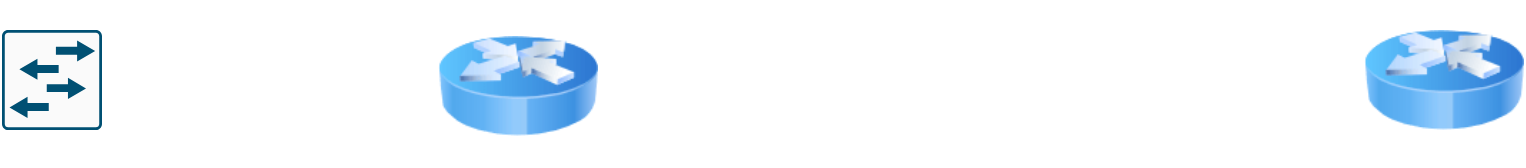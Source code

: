 <mxfile version="21.6.5" type="github">
  <diagram name="ページ1" id="11hUHMy2Wvmy6h9iXee_">
    <mxGraphModel dx="1174" dy="978" grid="0" gridSize="10" guides="1" tooltips="1" connect="1" arrows="1" fold="1" page="1" pageScale="1" pageWidth="827" pageHeight="1169" math="0" shadow="0">
      <root>
        <mxCell id="0" />
        <mxCell id="1" parent="0" />
        <mxCell id="6t2KT0S24o-J1j0MJN2Q-1" value="" style="image;html=1;image=img/lib/clip_art/networking/Router_Icon_128x128.png" vertex="1" parent="1">
          <mxGeometry x="249" y="121" width="80" height="80" as="geometry" />
        </mxCell>
        <mxCell id="6t2KT0S24o-J1j0MJN2Q-2" value="" style="image;html=1;image=img/lib/clip_art/networking/Router_Icon_128x128.png" vertex="1" parent="1">
          <mxGeometry x="712" y="118" width="80" height="80" as="geometry" />
        </mxCell>
        <mxCell id="6t2KT0S24o-J1j0MJN2Q-3" value="" style="sketch=0;points=[[0.015,0.015,0],[0.985,0.015,0],[0.985,0.985,0],[0.015,0.985,0],[0.25,0,0],[0.5,0,0],[0.75,0,0],[1,0.25,0],[1,0.5,0],[1,0.75,0],[0.75,1,0],[0.5,1,0],[0.25,1,0],[0,0.75,0],[0,0.5,0],[0,0.25,0]];verticalLabelPosition=bottom;html=1;verticalAlign=top;aspect=fixed;align=center;pointerEvents=1;shape=mxgraph.cisco19.rect;prIcon=l2_switch;fillColor=#FAFAFA;strokeColor=#005073;" vertex="1" parent="1">
          <mxGeometry x="31" y="133" width="50" height="50" as="geometry" />
        </mxCell>
      </root>
    </mxGraphModel>
  </diagram>
</mxfile>
